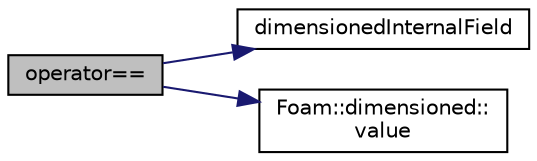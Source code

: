 digraph "operator=="
{
  bgcolor="transparent";
  edge [fontname="Helvetica",fontsize="10",labelfontname="Helvetica",labelfontsize="10"];
  node [fontname="Helvetica",fontsize="10",shape=record];
  rankdir="LR";
  Node1 [label="operator==",height=0.2,width=0.4,color="black", fillcolor="grey75", style="filled", fontcolor="black"];
  Node1 -> Node2 [color="midnightblue",fontsize="10",style="solid",fontname="Helvetica"];
  Node2 [label="dimensionedInternalField",height=0.2,width=0.4,color="black",URL="$a03218.html#a942cd19121a46cdc649099eb27c74b18"];
  Node1 -> Node3 [color="midnightblue",fontsize="10",style="solid",fontname="Helvetica"];
  Node3 [label="Foam::dimensioned::\lvalue",height=0.2,width=0.4,color="black",URL="$a00539.html#a080d3824651cfcf52f72acceec615aaa",tooltip="Return const reference to value. "];
}
